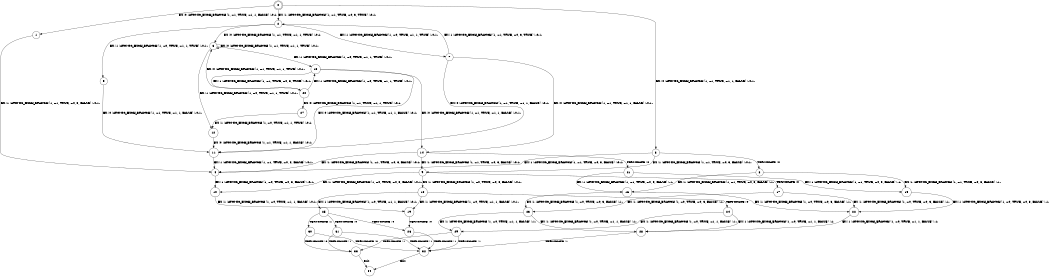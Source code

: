 digraph BCG {
size = "7, 10.5";
center = TRUE;
node [shape = circle];
0 [peripheries = 2];
0 -> 1 [label = "EX !0 !ATOMIC_EXCH_BRANCH (1, +1, TRUE, +1, 1, FALSE) !:0:1:"];
0 -> 2 [label = "EX !1 !ATOMIC_EXCH_BRANCH (1, +1, TRUE, +0, 3, TRUE) !:0:1:"];
0 -> 3 [label = "EX !0 !ATOMIC_EXCH_BRANCH (1, +1, TRUE, +1, 1, FALSE) !:0:1:"];
1 -> 4 [label = "EX !1 !ATOMIC_EXCH_BRANCH (1, +1, TRUE, +0, 3, FALSE) !:0:1:"];
2 -> 5 [label = "EX !1 !ATOMIC_EXCH_BRANCH (1, +0, TRUE, +1, 1, TRUE) !:0:1:"];
2 -> 6 [label = "EX !0 !ATOMIC_EXCH_BRANCH (1, +1, TRUE, +1, 1, TRUE) !:0:1:"];
2 -> 7 [label = "EX !1 !ATOMIC_EXCH_BRANCH (1, +0, TRUE, +1, 1, TRUE) !:0:1:"];
3 -> 4 [label = "EX !1 !ATOMIC_EXCH_BRANCH (1, +1, TRUE, +0, 3, FALSE) !:0:1:"];
3 -> 8 [label = "TERMINATE !0"];
3 -> 9 [label = "EX !1 !ATOMIC_EXCH_BRANCH (1, +1, TRUE, +0, 3, FALSE) !:0:1:"];
4 -> 10 [label = "EX !1 !ATOMIC_EXCH_BRANCH (1, +0, TRUE, +0, 3, FALSE) !:0:1:"];
5 -> 11 [label = "EX !0 !ATOMIC_EXCH_BRANCH (1, +1, TRUE, +1, 1, FALSE) !:0:1:"];
6 -> 12 [label = "EX !1 !ATOMIC_EXCH_BRANCH (1, +0, TRUE, +1, 1, TRUE) !:0:1:"];
6 -> 13 [label = "EX !1 !ATOMIC_EXCH_BRANCH (1, +0, TRUE, +1, 1, TRUE) !:0:1:"];
6 -> 6 [label = "EX !0 !ATOMIC_EXCH_BRANCH (1, +1, TRUE, +1, 1, TRUE) !:0:1:"];
7 -> 11 [label = "EX !0 !ATOMIC_EXCH_BRANCH (1, +1, TRUE, +1, 1, FALSE) !:0:1:"];
7 -> 14 [label = "EX !0 !ATOMIC_EXCH_BRANCH (1, +1, TRUE, +1, 1, FALSE) !:0:1:"];
7 -> 2 [label = "EX !1 !ATOMIC_EXCH_BRANCH (1, +1, TRUE, +0, 3, TRUE) !:0:1:"];
8 -> 15 [label = "EX !1 !ATOMIC_EXCH_BRANCH (1, +1, TRUE, +0, 3, FALSE) !:1:"];
8 -> 16 [label = "EX !1 !ATOMIC_EXCH_BRANCH (1, +1, TRUE, +0, 3, FALSE) !:1:"];
9 -> 10 [label = "EX !1 !ATOMIC_EXCH_BRANCH (1, +0, TRUE, +0, 3, FALSE) !:0:1:"];
9 -> 17 [label = "TERMINATE !0"];
9 -> 18 [label = "EX !1 !ATOMIC_EXCH_BRANCH (1, +0, TRUE, +0, 3, FALSE) !:0:1:"];
10 -> 19 [label = "EX !1 !ATOMIC_EXCH_BRANCH (1, +0, TRUE, +1, 1, FALSE) !:0:1:"];
11 -> 4 [label = "EX !1 !ATOMIC_EXCH_BRANCH (1, +1, TRUE, +0, 3, FALSE) !:0:1:"];
12 -> 11 [label = "EX !0 !ATOMIC_EXCH_BRANCH (1, +1, TRUE, +1, 1, FALSE) !:0:1:"];
13 -> 11 [label = "EX !0 !ATOMIC_EXCH_BRANCH (1, +1, TRUE, +1, 1, FALSE) !:0:1:"];
13 -> 20 [label = "EX !1 !ATOMIC_EXCH_BRANCH (1, +1, TRUE, +0, 3, TRUE) !:0:1:"];
13 -> 14 [label = "EX !0 !ATOMIC_EXCH_BRANCH (1, +1, TRUE, +1, 1, FALSE) !:0:1:"];
14 -> 4 [label = "EX !1 !ATOMIC_EXCH_BRANCH (1, +1, TRUE, +0, 3, FALSE) !:0:1:"];
14 -> 21 [label = "TERMINATE !0"];
14 -> 9 [label = "EX !1 !ATOMIC_EXCH_BRANCH (1, +1, TRUE, +0, 3, FALSE) !:0:1:"];
15 -> 22 [label = "EX !1 !ATOMIC_EXCH_BRANCH (1, +0, TRUE, +0, 3, FALSE) !:1:"];
16 -> 22 [label = "EX !1 !ATOMIC_EXCH_BRANCH (1, +0, TRUE, +0, 3, FALSE) !:1:"];
16 -> 23 [label = "EX !1 !ATOMIC_EXCH_BRANCH (1, +0, TRUE, +0, 3, FALSE) !:1:"];
17 -> 22 [label = "EX !1 !ATOMIC_EXCH_BRANCH (1, +0, TRUE, +0, 3, FALSE) !:1:"];
17 -> 23 [label = "EX !1 !ATOMIC_EXCH_BRANCH (1, +0, TRUE, +0, 3, FALSE) !:1:"];
18 -> 19 [label = "EX !1 !ATOMIC_EXCH_BRANCH (1, +0, TRUE, +1, 1, FALSE) !:0:1:"];
18 -> 24 [label = "TERMINATE !0"];
18 -> 25 [label = "EX !1 !ATOMIC_EXCH_BRANCH (1, +0, TRUE, +1, 1, FALSE) !:0:1:"];
19 -> 26 [label = "TERMINATE !0"];
20 -> 27 [label = "EX !0 !ATOMIC_EXCH_BRANCH (1, +1, TRUE, +1, 1, TRUE) !:0:1:"];
20 -> 13 [label = "EX !1 !ATOMIC_EXCH_BRANCH (1, +0, TRUE, +1, 1, TRUE) !:0:1:"];
20 -> 6 [label = "EX !0 !ATOMIC_EXCH_BRANCH (1, +1, TRUE, +1, 1, TRUE) !:0:1:"];
21 -> 15 [label = "EX !1 !ATOMIC_EXCH_BRANCH (1, +1, TRUE, +0, 3, FALSE) !:1:"];
21 -> 16 [label = "EX !1 !ATOMIC_EXCH_BRANCH (1, +1, TRUE, +0, 3, FALSE) !:1:"];
22 -> 28 [label = "EX !1 !ATOMIC_EXCH_BRANCH (1, +0, TRUE, +1, 1, FALSE) !:1:"];
23 -> 28 [label = "EX !1 !ATOMIC_EXCH_BRANCH (1, +0, TRUE, +1, 1, FALSE) !:1:"];
23 -> 29 [label = "EX !1 !ATOMIC_EXCH_BRANCH (1, +0, TRUE, +1, 1, FALSE) !:1:"];
24 -> 28 [label = "EX !1 !ATOMIC_EXCH_BRANCH (1, +0, TRUE, +1, 1, FALSE) !:1:"];
24 -> 29 [label = "EX !1 !ATOMIC_EXCH_BRANCH (1, +0, TRUE, +1, 1, FALSE) !:1:"];
25 -> 26 [label = "TERMINATE !0"];
25 -> 30 [label = "TERMINATE !1"];
25 -> 31 [label = "TERMINATE !0"];
26 -> 32 [label = "TERMINATE !1"];
27 -> 12 [label = "EX !1 !ATOMIC_EXCH_BRANCH (1, +0, TRUE, +1, 1, TRUE) !:0:1:"];
28 -> 32 [label = "TERMINATE !1"];
29 -> 32 [label = "TERMINATE !1"];
29 -> 33 [label = "TERMINATE !1"];
30 -> 32 [label = "TERMINATE !0"];
30 -> 33 [label = "TERMINATE !0"];
31 -> 32 [label = "TERMINATE !1"];
31 -> 33 [label = "TERMINATE !1"];
32 -> 34 [label = "exit"];
33 -> 34 [label = "exit"];
}
